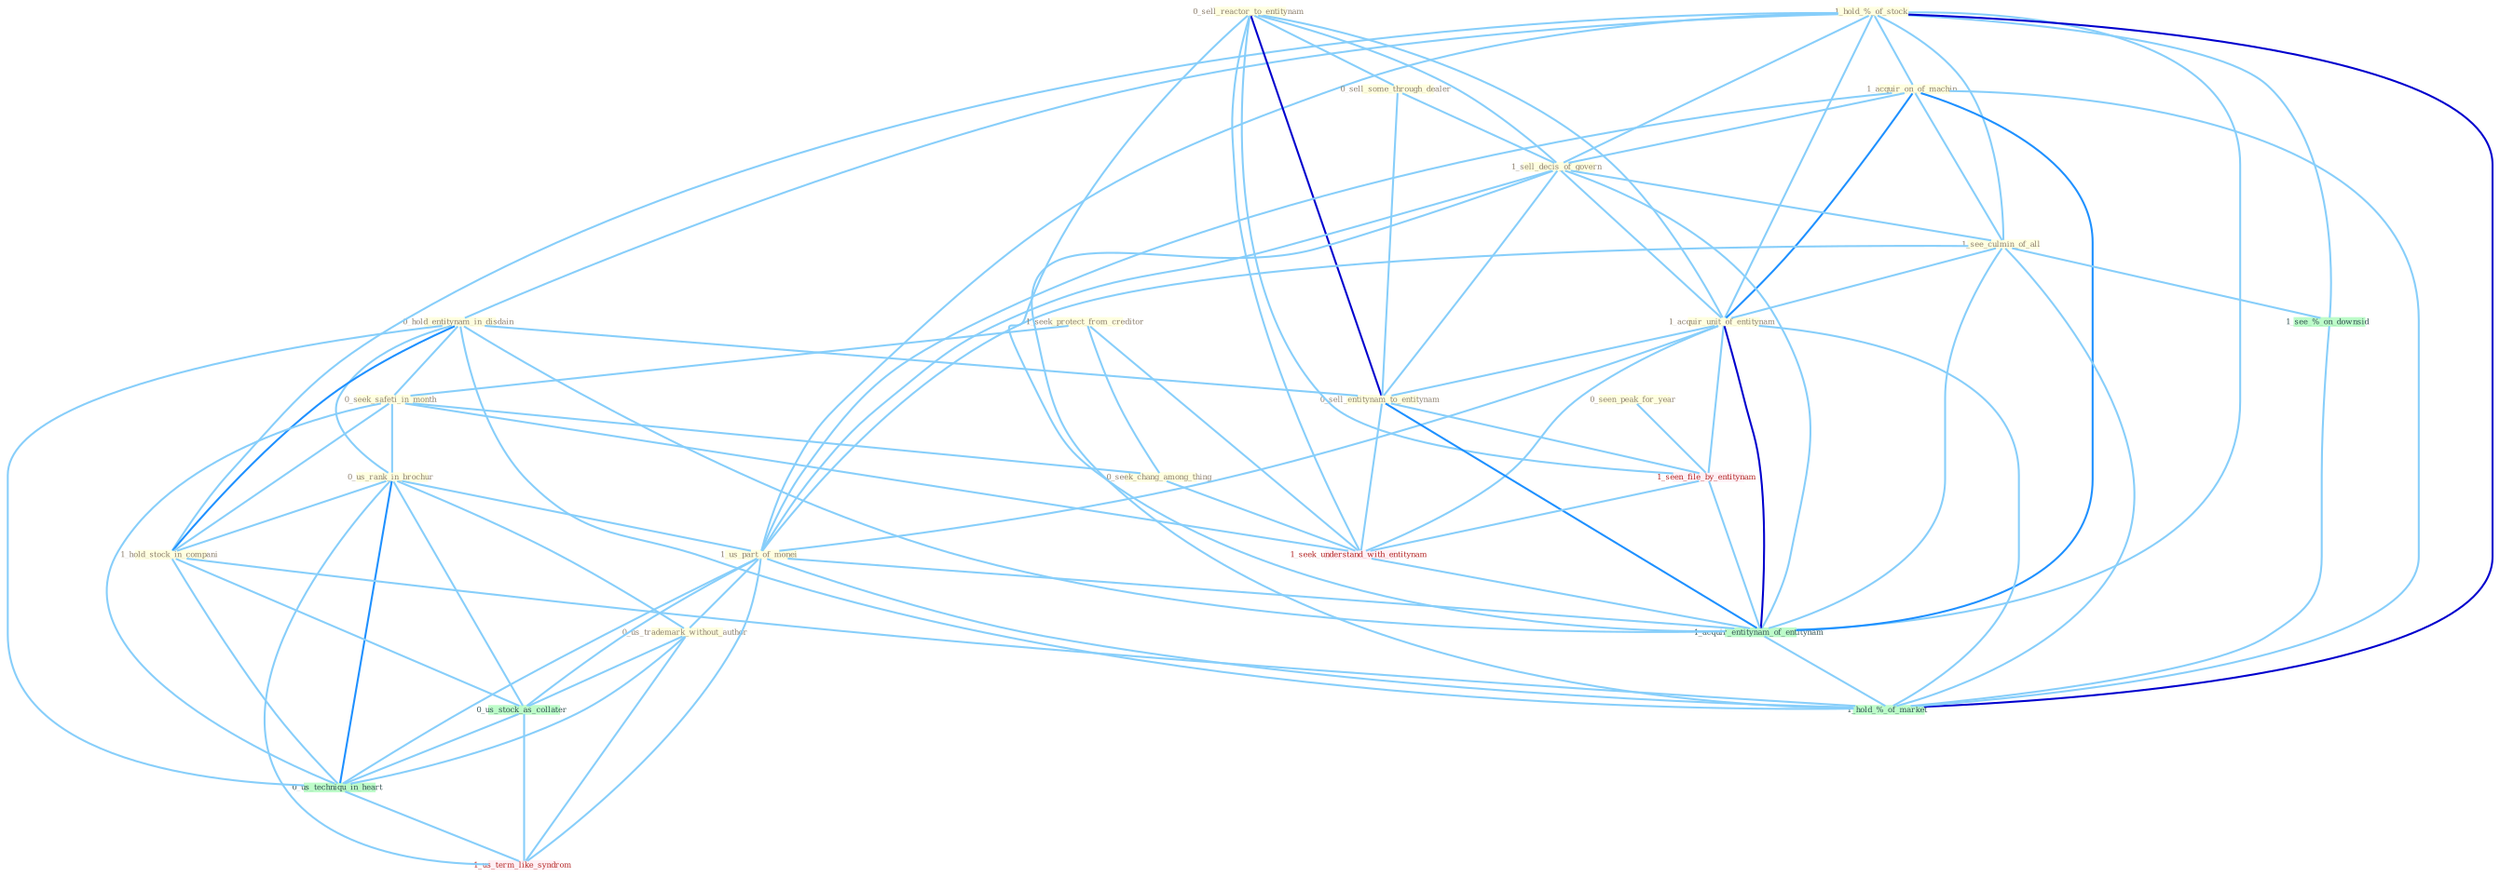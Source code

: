 Graph G{ 
    node
    [shape=polygon,style=filled,width=.5,height=.06,color="#BDFCC9",fixedsize=true,fontsize=4,
    fontcolor="#2f4f4f"];
    {node
    [color="#ffffe0", fontcolor="#8b7d6b"] "1_hold_%_of_stock " "0_sell_reactor_to_entitynam " "1_acquir_on_of_machin " "0_sell_some_through_dealer " "1_sell_decis_of_govern " "1_see_culmin_of_all " "1_acquir_unit_of_entitynam " "0_hold_entitynam_in_disdain " "1_seek_protect_from_creditor " "0_seek_safeti_in_month " "0_seek_chang_among_thing " "0_us_rank_in_brochur " "1_hold_stock_in_compani " "1_us_part_of_monei " "0_seen_peak_for_year " "0_sell_entitynam_to_entitynam " "0_us_trademark_without_author "}
{node [color="#fff0f5", fontcolor="#b22222"] "1_seen_file_by_entitynam " "1_seek_understand_with_entitynam " "1_us_term_like_syndrom "}
edge [color="#B0E2FF"];

	"1_hold_%_of_stock " -- "1_acquir_on_of_machin " [w="1", color="#87cefa" ];
	"1_hold_%_of_stock " -- "1_sell_decis_of_govern " [w="1", color="#87cefa" ];
	"1_hold_%_of_stock " -- "1_see_culmin_of_all " [w="1", color="#87cefa" ];
	"1_hold_%_of_stock " -- "1_acquir_unit_of_entitynam " [w="1", color="#87cefa" ];
	"1_hold_%_of_stock " -- "0_hold_entitynam_in_disdain " [w="1", color="#87cefa" ];
	"1_hold_%_of_stock " -- "1_hold_stock_in_compani " [w="1", color="#87cefa" ];
	"1_hold_%_of_stock " -- "1_us_part_of_monei " [w="1", color="#87cefa" ];
	"1_hold_%_of_stock " -- "1_acquir_entitynam_of_entitynam " [w="1", color="#87cefa" ];
	"1_hold_%_of_stock " -- "1_see_%_on_downsid " [w="1", color="#87cefa" ];
	"1_hold_%_of_stock " -- "1_hold_%_of_market " [w="3", color="#0000cd" , len=0.6];
	"0_sell_reactor_to_entitynam " -- "0_sell_some_through_dealer " [w="1", color="#87cefa" ];
	"0_sell_reactor_to_entitynam " -- "1_sell_decis_of_govern " [w="1", color="#87cefa" ];
	"0_sell_reactor_to_entitynam " -- "1_acquir_unit_of_entitynam " [w="1", color="#87cefa" ];
	"0_sell_reactor_to_entitynam " -- "0_sell_entitynam_to_entitynam " [w="3", color="#0000cd" , len=0.6];
	"0_sell_reactor_to_entitynam " -- "1_seen_file_by_entitynam " [w="1", color="#87cefa" ];
	"0_sell_reactor_to_entitynam " -- "1_seek_understand_with_entitynam " [w="1", color="#87cefa" ];
	"0_sell_reactor_to_entitynam " -- "1_acquir_entitynam_of_entitynam " [w="1", color="#87cefa" ];
	"1_acquir_on_of_machin " -- "1_sell_decis_of_govern " [w="1", color="#87cefa" ];
	"1_acquir_on_of_machin " -- "1_see_culmin_of_all " [w="1", color="#87cefa" ];
	"1_acquir_on_of_machin " -- "1_acquir_unit_of_entitynam " [w="2", color="#1e90ff" , len=0.8];
	"1_acquir_on_of_machin " -- "1_us_part_of_monei " [w="1", color="#87cefa" ];
	"1_acquir_on_of_machin " -- "1_acquir_entitynam_of_entitynam " [w="2", color="#1e90ff" , len=0.8];
	"1_acquir_on_of_machin " -- "1_hold_%_of_market " [w="1", color="#87cefa" ];
	"0_sell_some_through_dealer " -- "1_sell_decis_of_govern " [w="1", color="#87cefa" ];
	"0_sell_some_through_dealer " -- "0_sell_entitynam_to_entitynam " [w="1", color="#87cefa" ];
	"1_sell_decis_of_govern " -- "1_see_culmin_of_all " [w="1", color="#87cefa" ];
	"1_sell_decis_of_govern " -- "1_acquir_unit_of_entitynam " [w="1", color="#87cefa" ];
	"1_sell_decis_of_govern " -- "1_us_part_of_monei " [w="1", color="#87cefa" ];
	"1_sell_decis_of_govern " -- "0_sell_entitynam_to_entitynam " [w="1", color="#87cefa" ];
	"1_sell_decis_of_govern " -- "1_acquir_entitynam_of_entitynam " [w="1", color="#87cefa" ];
	"1_sell_decis_of_govern " -- "1_hold_%_of_market " [w="1", color="#87cefa" ];
	"1_see_culmin_of_all " -- "1_acquir_unit_of_entitynam " [w="1", color="#87cefa" ];
	"1_see_culmin_of_all " -- "1_us_part_of_monei " [w="1", color="#87cefa" ];
	"1_see_culmin_of_all " -- "1_acquir_entitynam_of_entitynam " [w="1", color="#87cefa" ];
	"1_see_culmin_of_all " -- "1_see_%_on_downsid " [w="1", color="#87cefa" ];
	"1_see_culmin_of_all " -- "1_hold_%_of_market " [w="1", color="#87cefa" ];
	"1_acquir_unit_of_entitynam " -- "1_us_part_of_monei " [w="1", color="#87cefa" ];
	"1_acquir_unit_of_entitynam " -- "0_sell_entitynam_to_entitynam " [w="1", color="#87cefa" ];
	"1_acquir_unit_of_entitynam " -- "1_seen_file_by_entitynam " [w="1", color="#87cefa" ];
	"1_acquir_unit_of_entitynam " -- "1_seek_understand_with_entitynam " [w="1", color="#87cefa" ];
	"1_acquir_unit_of_entitynam " -- "1_acquir_entitynam_of_entitynam " [w="3", color="#0000cd" , len=0.6];
	"1_acquir_unit_of_entitynam " -- "1_hold_%_of_market " [w="1", color="#87cefa" ];
	"0_hold_entitynam_in_disdain " -- "0_seek_safeti_in_month " [w="1", color="#87cefa" ];
	"0_hold_entitynam_in_disdain " -- "0_us_rank_in_brochur " [w="1", color="#87cefa" ];
	"0_hold_entitynam_in_disdain " -- "1_hold_stock_in_compani " [w="2", color="#1e90ff" , len=0.8];
	"0_hold_entitynam_in_disdain " -- "0_sell_entitynam_to_entitynam " [w="1", color="#87cefa" ];
	"0_hold_entitynam_in_disdain " -- "1_acquir_entitynam_of_entitynam " [w="1", color="#87cefa" ];
	"0_hold_entitynam_in_disdain " -- "0_us_techniqu_in_heart " [w="1", color="#87cefa" ];
	"0_hold_entitynam_in_disdain " -- "1_hold_%_of_market " [w="1", color="#87cefa" ];
	"1_seek_protect_from_creditor " -- "0_seek_safeti_in_month " [w="1", color="#87cefa" ];
	"1_seek_protect_from_creditor " -- "0_seek_chang_among_thing " [w="1", color="#87cefa" ];
	"1_seek_protect_from_creditor " -- "1_seek_understand_with_entitynam " [w="1", color="#87cefa" ];
	"0_seek_safeti_in_month " -- "0_seek_chang_among_thing " [w="1", color="#87cefa" ];
	"0_seek_safeti_in_month " -- "0_us_rank_in_brochur " [w="1", color="#87cefa" ];
	"0_seek_safeti_in_month " -- "1_hold_stock_in_compani " [w="1", color="#87cefa" ];
	"0_seek_safeti_in_month " -- "1_seek_understand_with_entitynam " [w="1", color="#87cefa" ];
	"0_seek_safeti_in_month " -- "0_us_techniqu_in_heart " [w="1", color="#87cefa" ];
	"0_seek_chang_among_thing " -- "1_seek_understand_with_entitynam " [w="1", color="#87cefa" ];
	"0_us_rank_in_brochur " -- "1_hold_stock_in_compani " [w="1", color="#87cefa" ];
	"0_us_rank_in_brochur " -- "1_us_part_of_monei " [w="1", color="#87cefa" ];
	"0_us_rank_in_brochur " -- "0_us_trademark_without_author " [w="1", color="#87cefa" ];
	"0_us_rank_in_brochur " -- "0_us_stock_as_collater " [w="1", color="#87cefa" ];
	"0_us_rank_in_brochur " -- "0_us_techniqu_in_heart " [w="2", color="#1e90ff" , len=0.8];
	"0_us_rank_in_brochur " -- "1_us_term_like_syndrom " [w="1", color="#87cefa" ];
	"1_hold_stock_in_compani " -- "0_us_stock_as_collater " [w="1", color="#87cefa" ];
	"1_hold_stock_in_compani " -- "0_us_techniqu_in_heart " [w="1", color="#87cefa" ];
	"1_hold_stock_in_compani " -- "1_hold_%_of_market " [w="1", color="#87cefa" ];
	"1_us_part_of_monei " -- "0_us_trademark_without_author " [w="1", color="#87cefa" ];
	"1_us_part_of_monei " -- "0_us_stock_as_collater " [w="1", color="#87cefa" ];
	"1_us_part_of_monei " -- "1_acquir_entitynam_of_entitynam " [w="1", color="#87cefa" ];
	"1_us_part_of_monei " -- "0_us_techniqu_in_heart " [w="1", color="#87cefa" ];
	"1_us_part_of_monei " -- "1_us_term_like_syndrom " [w="1", color="#87cefa" ];
	"1_us_part_of_monei " -- "1_hold_%_of_market " [w="1", color="#87cefa" ];
	"0_seen_peak_for_year " -- "1_seen_file_by_entitynam " [w="1", color="#87cefa" ];
	"0_sell_entitynam_to_entitynam " -- "1_seen_file_by_entitynam " [w="1", color="#87cefa" ];
	"0_sell_entitynam_to_entitynam " -- "1_seek_understand_with_entitynam " [w="1", color="#87cefa" ];
	"0_sell_entitynam_to_entitynam " -- "1_acquir_entitynam_of_entitynam " [w="2", color="#1e90ff" , len=0.8];
	"0_us_trademark_without_author " -- "0_us_stock_as_collater " [w="1", color="#87cefa" ];
	"0_us_trademark_without_author " -- "0_us_techniqu_in_heart " [w="1", color="#87cefa" ];
	"0_us_trademark_without_author " -- "1_us_term_like_syndrom " [w="1", color="#87cefa" ];
	"1_seen_file_by_entitynam " -- "1_seek_understand_with_entitynam " [w="1", color="#87cefa" ];
	"1_seen_file_by_entitynam " -- "1_acquir_entitynam_of_entitynam " [w="1", color="#87cefa" ];
	"0_us_stock_as_collater " -- "0_us_techniqu_in_heart " [w="1", color="#87cefa" ];
	"0_us_stock_as_collater " -- "1_us_term_like_syndrom " [w="1", color="#87cefa" ];
	"1_seek_understand_with_entitynam " -- "1_acquir_entitynam_of_entitynam " [w="1", color="#87cefa" ];
	"1_acquir_entitynam_of_entitynam " -- "1_hold_%_of_market " [w="1", color="#87cefa" ];
	"0_us_techniqu_in_heart " -- "1_us_term_like_syndrom " [w="1", color="#87cefa" ];
	"1_see_%_on_downsid " -- "1_hold_%_of_market " [w="1", color="#87cefa" ];
}
